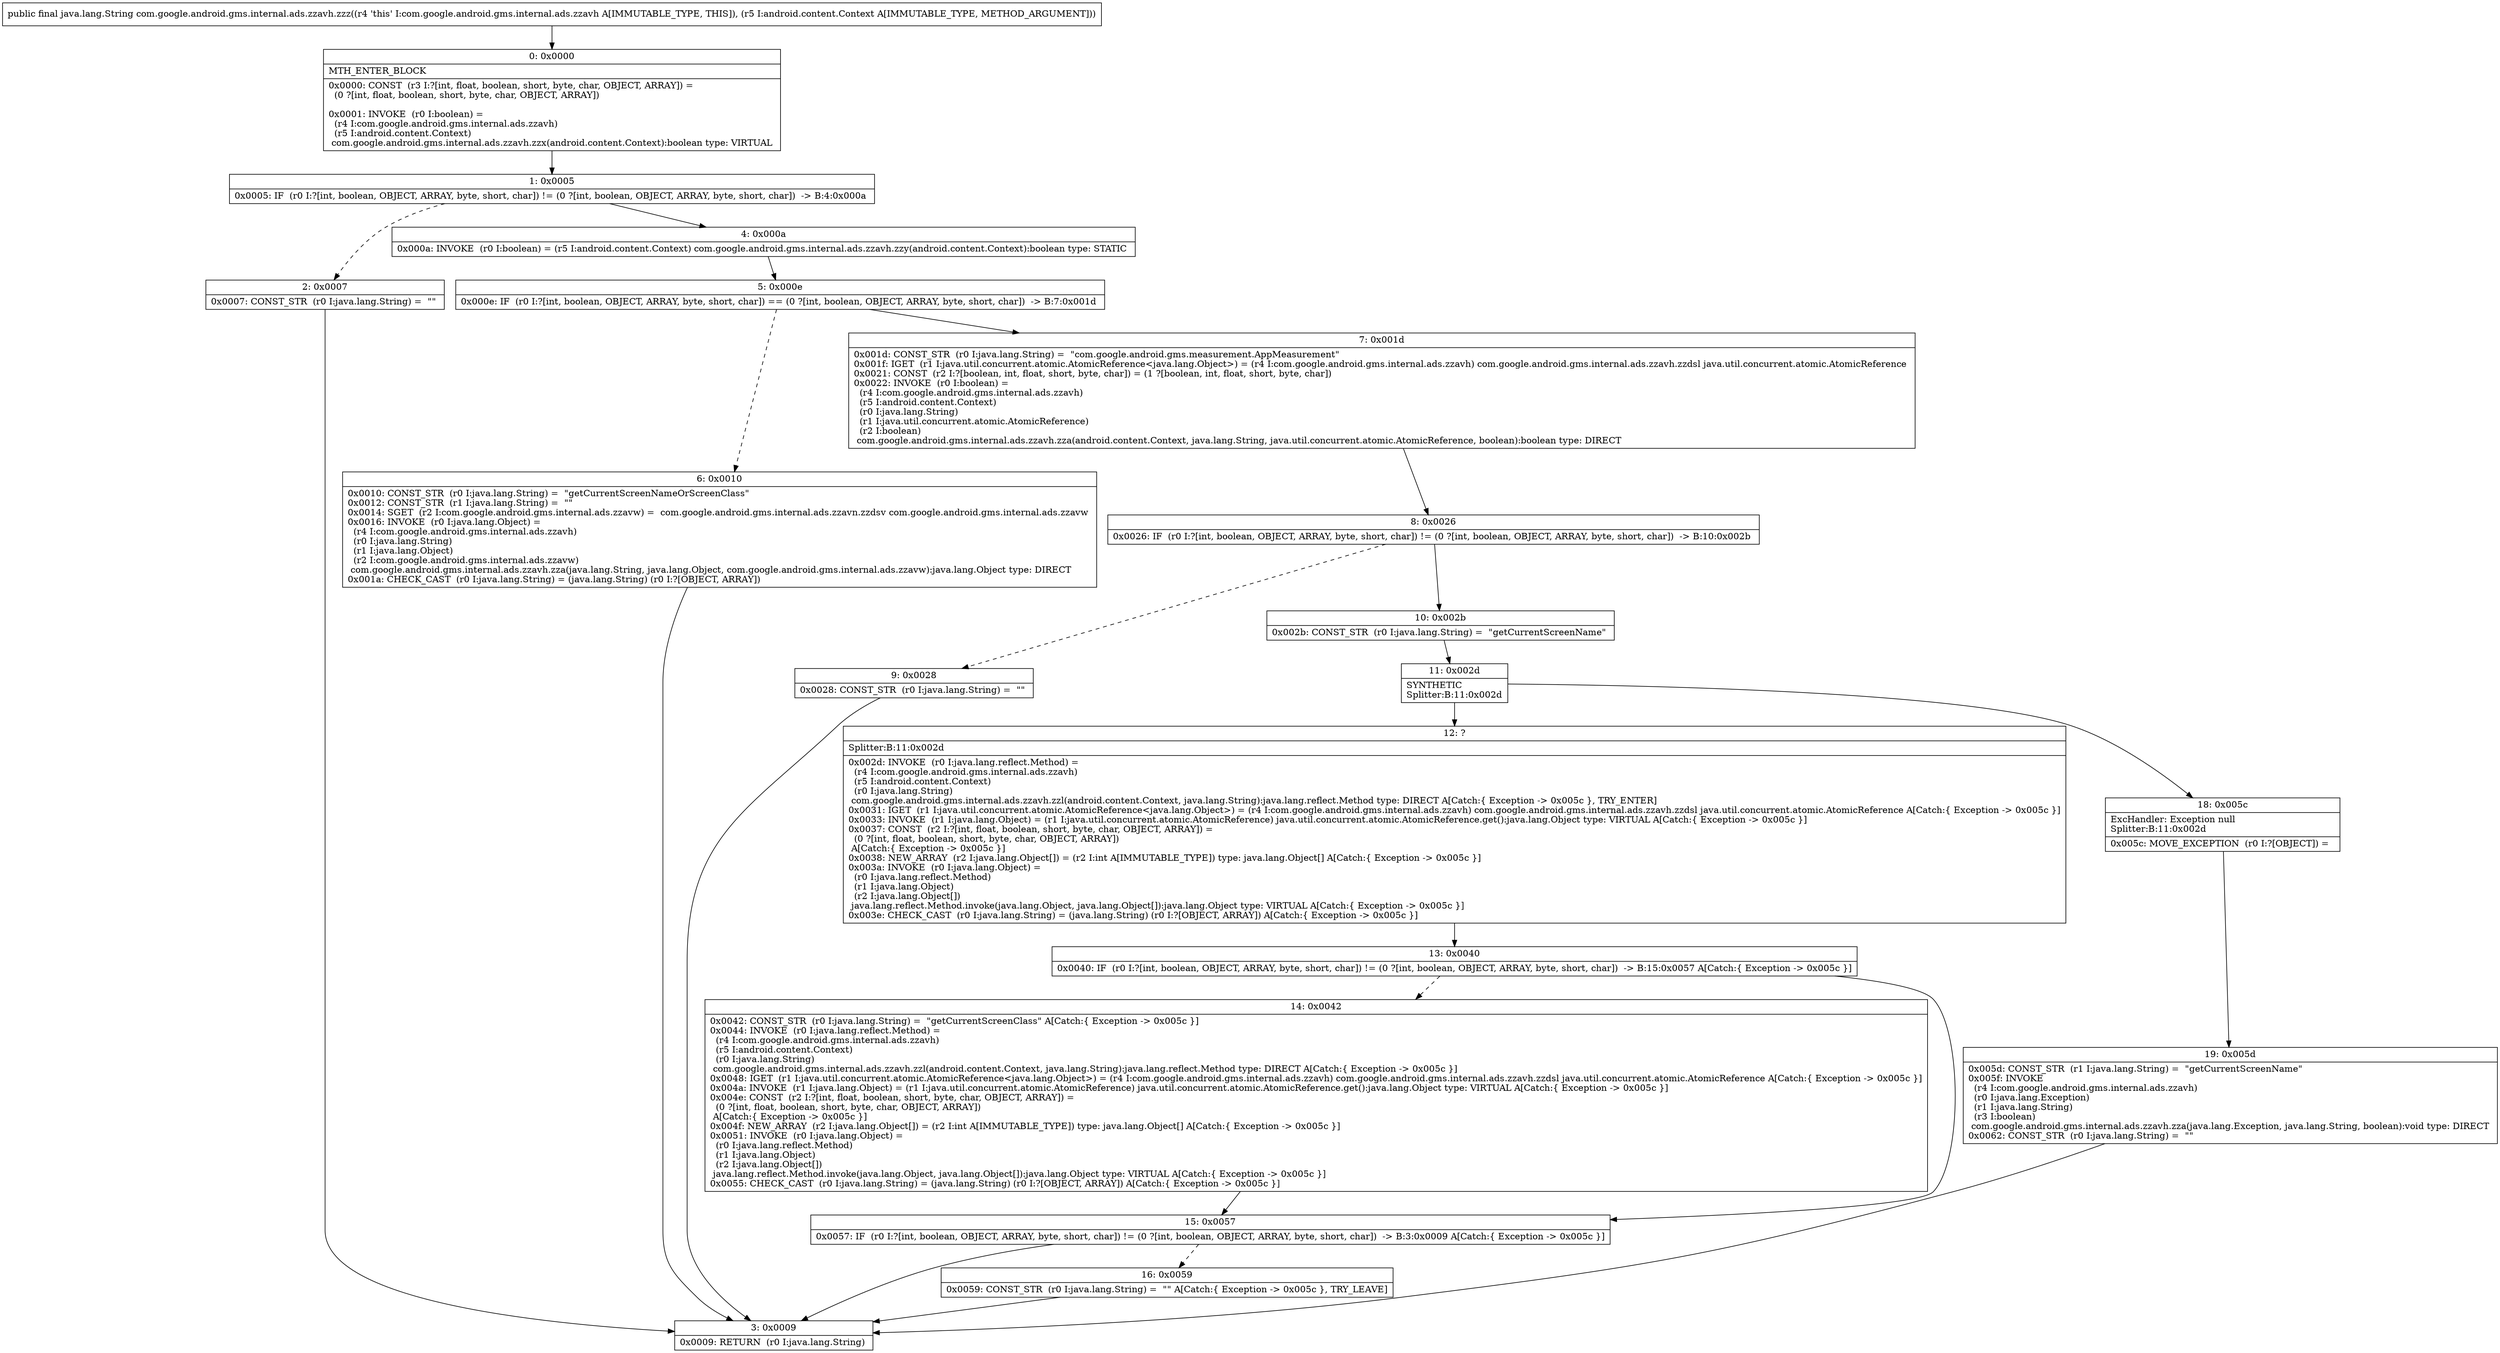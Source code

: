 digraph "CFG forcom.google.android.gms.internal.ads.zzavh.zzz(Landroid\/content\/Context;)Ljava\/lang\/String;" {
Node_0 [shape=record,label="{0\:\ 0x0000|MTH_ENTER_BLOCK\l|0x0000: CONST  (r3 I:?[int, float, boolean, short, byte, char, OBJECT, ARRAY]) = \l  (0 ?[int, float, boolean, short, byte, char, OBJECT, ARRAY])\l \l0x0001: INVOKE  (r0 I:boolean) = \l  (r4 I:com.google.android.gms.internal.ads.zzavh)\l  (r5 I:android.content.Context)\l com.google.android.gms.internal.ads.zzavh.zzx(android.content.Context):boolean type: VIRTUAL \l}"];
Node_1 [shape=record,label="{1\:\ 0x0005|0x0005: IF  (r0 I:?[int, boolean, OBJECT, ARRAY, byte, short, char]) != (0 ?[int, boolean, OBJECT, ARRAY, byte, short, char])  \-\> B:4:0x000a \l}"];
Node_2 [shape=record,label="{2\:\ 0x0007|0x0007: CONST_STR  (r0 I:java.lang.String) =  \"\" \l}"];
Node_3 [shape=record,label="{3\:\ 0x0009|0x0009: RETURN  (r0 I:java.lang.String) \l}"];
Node_4 [shape=record,label="{4\:\ 0x000a|0x000a: INVOKE  (r0 I:boolean) = (r5 I:android.content.Context) com.google.android.gms.internal.ads.zzavh.zzy(android.content.Context):boolean type: STATIC \l}"];
Node_5 [shape=record,label="{5\:\ 0x000e|0x000e: IF  (r0 I:?[int, boolean, OBJECT, ARRAY, byte, short, char]) == (0 ?[int, boolean, OBJECT, ARRAY, byte, short, char])  \-\> B:7:0x001d \l}"];
Node_6 [shape=record,label="{6\:\ 0x0010|0x0010: CONST_STR  (r0 I:java.lang.String) =  \"getCurrentScreenNameOrScreenClass\" \l0x0012: CONST_STR  (r1 I:java.lang.String) =  \"\" \l0x0014: SGET  (r2 I:com.google.android.gms.internal.ads.zzavw) =  com.google.android.gms.internal.ads.zzavn.zzdsv com.google.android.gms.internal.ads.zzavw \l0x0016: INVOKE  (r0 I:java.lang.Object) = \l  (r4 I:com.google.android.gms.internal.ads.zzavh)\l  (r0 I:java.lang.String)\l  (r1 I:java.lang.Object)\l  (r2 I:com.google.android.gms.internal.ads.zzavw)\l com.google.android.gms.internal.ads.zzavh.zza(java.lang.String, java.lang.Object, com.google.android.gms.internal.ads.zzavw):java.lang.Object type: DIRECT \l0x001a: CHECK_CAST  (r0 I:java.lang.String) = (java.lang.String) (r0 I:?[OBJECT, ARRAY]) \l}"];
Node_7 [shape=record,label="{7\:\ 0x001d|0x001d: CONST_STR  (r0 I:java.lang.String) =  \"com.google.android.gms.measurement.AppMeasurement\" \l0x001f: IGET  (r1 I:java.util.concurrent.atomic.AtomicReference\<java.lang.Object\>) = (r4 I:com.google.android.gms.internal.ads.zzavh) com.google.android.gms.internal.ads.zzavh.zzdsl java.util.concurrent.atomic.AtomicReference \l0x0021: CONST  (r2 I:?[boolean, int, float, short, byte, char]) = (1 ?[boolean, int, float, short, byte, char]) \l0x0022: INVOKE  (r0 I:boolean) = \l  (r4 I:com.google.android.gms.internal.ads.zzavh)\l  (r5 I:android.content.Context)\l  (r0 I:java.lang.String)\l  (r1 I:java.util.concurrent.atomic.AtomicReference)\l  (r2 I:boolean)\l com.google.android.gms.internal.ads.zzavh.zza(android.content.Context, java.lang.String, java.util.concurrent.atomic.AtomicReference, boolean):boolean type: DIRECT \l}"];
Node_8 [shape=record,label="{8\:\ 0x0026|0x0026: IF  (r0 I:?[int, boolean, OBJECT, ARRAY, byte, short, char]) != (0 ?[int, boolean, OBJECT, ARRAY, byte, short, char])  \-\> B:10:0x002b \l}"];
Node_9 [shape=record,label="{9\:\ 0x0028|0x0028: CONST_STR  (r0 I:java.lang.String) =  \"\" \l}"];
Node_10 [shape=record,label="{10\:\ 0x002b|0x002b: CONST_STR  (r0 I:java.lang.String) =  \"getCurrentScreenName\" \l}"];
Node_11 [shape=record,label="{11\:\ 0x002d|SYNTHETIC\lSplitter:B:11:0x002d\l}"];
Node_12 [shape=record,label="{12\:\ ?|Splitter:B:11:0x002d\l|0x002d: INVOKE  (r0 I:java.lang.reflect.Method) = \l  (r4 I:com.google.android.gms.internal.ads.zzavh)\l  (r5 I:android.content.Context)\l  (r0 I:java.lang.String)\l com.google.android.gms.internal.ads.zzavh.zzl(android.content.Context, java.lang.String):java.lang.reflect.Method type: DIRECT A[Catch:\{ Exception \-\> 0x005c \}, TRY_ENTER]\l0x0031: IGET  (r1 I:java.util.concurrent.atomic.AtomicReference\<java.lang.Object\>) = (r4 I:com.google.android.gms.internal.ads.zzavh) com.google.android.gms.internal.ads.zzavh.zzdsl java.util.concurrent.atomic.AtomicReference A[Catch:\{ Exception \-\> 0x005c \}]\l0x0033: INVOKE  (r1 I:java.lang.Object) = (r1 I:java.util.concurrent.atomic.AtomicReference) java.util.concurrent.atomic.AtomicReference.get():java.lang.Object type: VIRTUAL A[Catch:\{ Exception \-\> 0x005c \}]\l0x0037: CONST  (r2 I:?[int, float, boolean, short, byte, char, OBJECT, ARRAY]) = \l  (0 ?[int, float, boolean, short, byte, char, OBJECT, ARRAY])\l A[Catch:\{ Exception \-\> 0x005c \}]\l0x0038: NEW_ARRAY  (r2 I:java.lang.Object[]) = (r2 I:int A[IMMUTABLE_TYPE]) type: java.lang.Object[] A[Catch:\{ Exception \-\> 0x005c \}]\l0x003a: INVOKE  (r0 I:java.lang.Object) = \l  (r0 I:java.lang.reflect.Method)\l  (r1 I:java.lang.Object)\l  (r2 I:java.lang.Object[])\l java.lang.reflect.Method.invoke(java.lang.Object, java.lang.Object[]):java.lang.Object type: VIRTUAL A[Catch:\{ Exception \-\> 0x005c \}]\l0x003e: CHECK_CAST  (r0 I:java.lang.String) = (java.lang.String) (r0 I:?[OBJECT, ARRAY]) A[Catch:\{ Exception \-\> 0x005c \}]\l}"];
Node_13 [shape=record,label="{13\:\ 0x0040|0x0040: IF  (r0 I:?[int, boolean, OBJECT, ARRAY, byte, short, char]) != (0 ?[int, boolean, OBJECT, ARRAY, byte, short, char])  \-\> B:15:0x0057 A[Catch:\{ Exception \-\> 0x005c \}]\l}"];
Node_14 [shape=record,label="{14\:\ 0x0042|0x0042: CONST_STR  (r0 I:java.lang.String) =  \"getCurrentScreenClass\" A[Catch:\{ Exception \-\> 0x005c \}]\l0x0044: INVOKE  (r0 I:java.lang.reflect.Method) = \l  (r4 I:com.google.android.gms.internal.ads.zzavh)\l  (r5 I:android.content.Context)\l  (r0 I:java.lang.String)\l com.google.android.gms.internal.ads.zzavh.zzl(android.content.Context, java.lang.String):java.lang.reflect.Method type: DIRECT A[Catch:\{ Exception \-\> 0x005c \}]\l0x0048: IGET  (r1 I:java.util.concurrent.atomic.AtomicReference\<java.lang.Object\>) = (r4 I:com.google.android.gms.internal.ads.zzavh) com.google.android.gms.internal.ads.zzavh.zzdsl java.util.concurrent.atomic.AtomicReference A[Catch:\{ Exception \-\> 0x005c \}]\l0x004a: INVOKE  (r1 I:java.lang.Object) = (r1 I:java.util.concurrent.atomic.AtomicReference) java.util.concurrent.atomic.AtomicReference.get():java.lang.Object type: VIRTUAL A[Catch:\{ Exception \-\> 0x005c \}]\l0x004e: CONST  (r2 I:?[int, float, boolean, short, byte, char, OBJECT, ARRAY]) = \l  (0 ?[int, float, boolean, short, byte, char, OBJECT, ARRAY])\l A[Catch:\{ Exception \-\> 0x005c \}]\l0x004f: NEW_ARRAY  (r2 I:java.lang.Object[]) = (r2 I:int A[IMMUTABLE_TYPE]) type: java.lang.Object[] A[Catch:\{ Exception \-\> 0x005c \}]\l0x0051: INVOKE  (r0 I:java.lang.Object) = \l  (r0 I:java.lang.reflect.Method)\l  (r1 I:java.lang.Object)\l  (r2 I:java.lang.Object[])\l java.lang.reflect.Method.invoke(java.lang.Object, java.lang.Object[]):java.lang.Object type: VIRTUAL A[Catch:\{ Exception \-\> 0x005c \}]\l0x0055: CHECK_CAST  (r0 I:java.lang.String) = (java.lang.String) (r0 I:?[OBJECT, ARRAY]) A[Catch:\{ Exception \-\> 0x005c \}]\l}"];
Node_15 [shape=record,label="{15\:\ 0x0057|0x0057: IF  (r0 I:?[int, boolean, OBJECT, ARRAY, byte, short, char]) != (0 ?[int, boolean, OBJECT, ARRAY, byte, short, char])  \-\> B:3:0x0009 A[Catch:\{ Exception \-\> 0x005c \}]\l}"];
Node_16 [shape=record,label="{16\:\ 0x0059|0x0059: CONST_STR  (r0 I:java.lang.String) =  \"\" A[Catch:\{ Exception \-\> 0x005c \}, TRY_LEAVE]\l}"];
Node_18 [shape=record,label="{18\:\ 0x005c|ExcHandler: Exception null\lSplitter:B:11:0x002d\l|0x005c: MOVE_EXCEPTION  (r0 I:?[OBJECT]) =  \l}"];
Node_19 [shape=record,label="{19\:\ 0x005d|0x005d: CONST_STR  (r1 I:java.lang.String) =  \"getCurrentScreenName\" \l0x005f: INVOKE  \l  (r4 I:com.google.android.gms.internal.ads.zzavh)\l  (r0 I:java.lang.Exception)\l  (r1 I:java.lang.String)\l  (r3 I:boolean)\l com.google.android.gms.internal.ads.zzavh.zza(java.lang.Exception, java.lang.String, boolean):void type: DIRECT \l0x0062: CONST_STR  (r0 I:java.lang.String) =  \"\" \l}"];
MethodNode[shape=record,label="{public final java.lang.String com.google.android.gms.internal.ads.zzavh.zzz((r4 'this' I:com.google.android.gms.internal.ads.zzavh A[IMMUTABLE_TYPE, THIS]), (r5 I:android.content.Context A[IMMUTABLE_TYPE, METHOD_ARGUMENT])) }"];
MethodNode -> Node_0;
Node_0 -> Node_1;
Node_1 -> Node_2[style=dashed];
Node_1 -> Node_4;
Node_2 -> Node_3;
Node_4 -> Node_5;
Node_5 -> Node_6[style=dashed];
Node_5 -> Node_7;
Node_6 -> Node_3;
Node_7 -> Node_8;
Node_8 -> Node_9[style=dashed];
Node_8 -> Node_10;
Node_9 -> Node_3;
Node_10 -> Node_11;
Node_11 -> Node_12;
Node_11 -> Node_18;
Node_12 -> Node_13;
Node_13 -> Node_14[style=dashed];
Node_13 -> Node_15;
Node_14 -> Node_15;
Node_15 -> Node_3;
Node_15 -> Node_16[style=dashed];
Node_16 -> Node_3;
Node_18 -> Node_19;
Node_19 -> Node_3;
}

